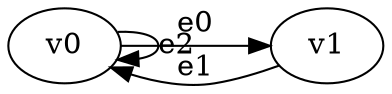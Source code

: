 digraph ExistentialQuantifiers {
    /*
     * Test 02: Existential Quantifiers
     * 
     * This test demonstrates basic existential quantification with single
     * quantified variables, showing mathematical pattern recognition.
     * 
     * Expected behavior:
     * - e0 active: odd times (1, 3, 5, 7, ...)
     * - e1 active: multiples of 3 (0, 3, 6, 9, ...)
     * - e2 active: time >= 4 (from time 4 onwards)
     */
    
    // Simple 2-player game structure
    v0 [name="v0", player=0];
    v1 [name="v1", player=1];
    
    // Single existential quantifiers
    v0 -> v1 [label="e0", constraint="exists k. time = 2*k + 1"];  // Odd times
    v1 -> v0 [label="e1", constraint="exists j. time = 3*j"];      // Multiples of 3
    
    // Add a simple constraint for comparison
    v0 -> v0 [label="e2", constraint="time >= 4"];                // Linear constraint
}
